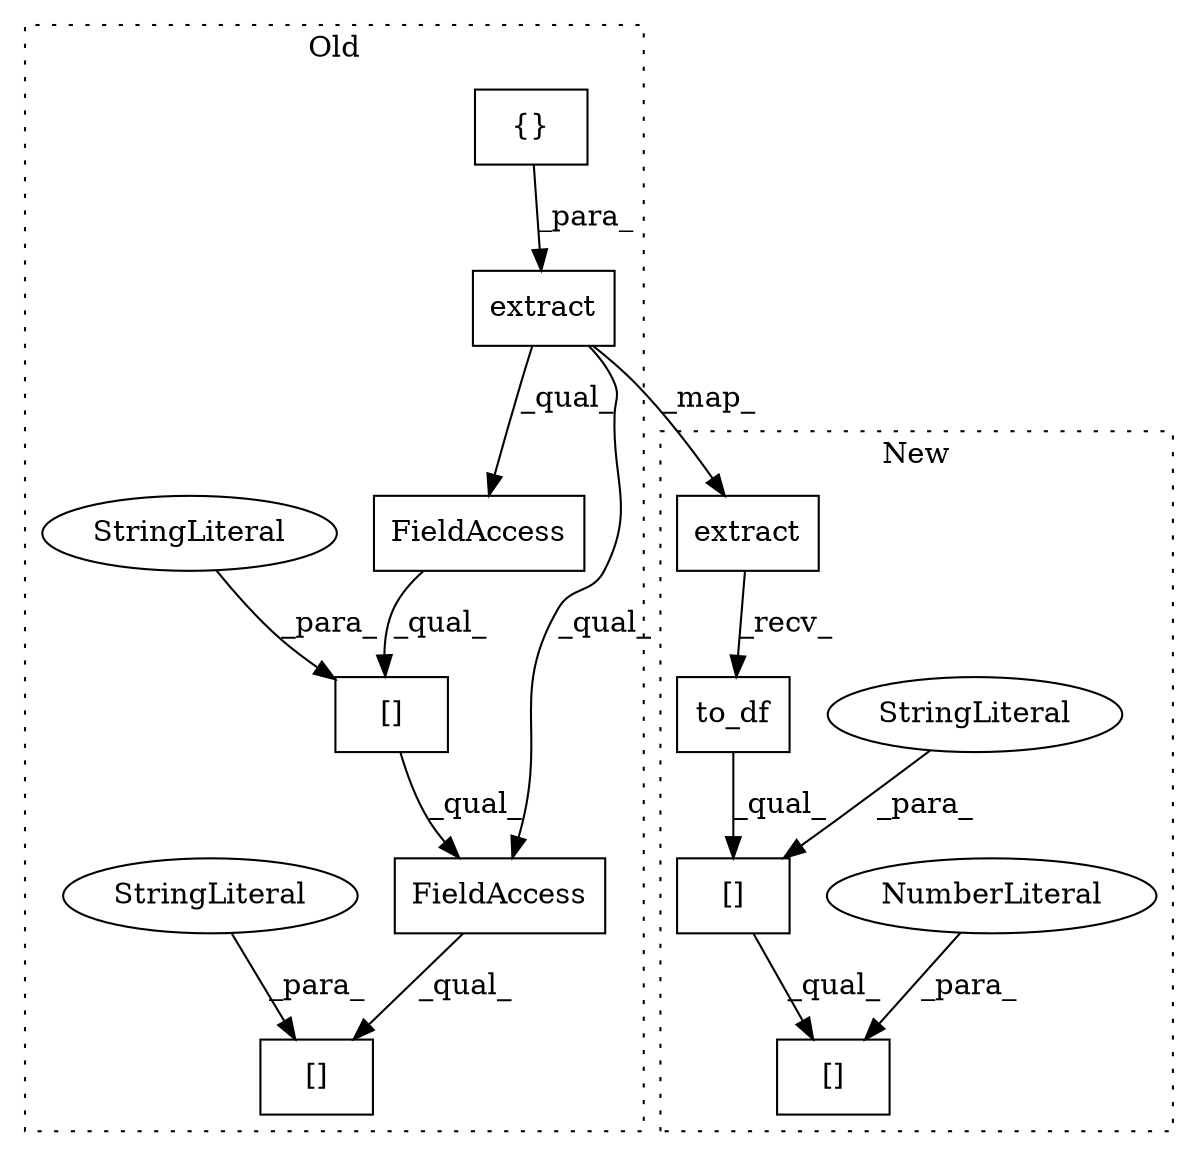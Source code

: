 digraph G {
subgraph cluster0 {
1 [label="{}" a="4" s="6344,6365" l="1,1" shape="box"];
3 [label="[]" a="2" s="6383,6412" l="9,1" shape="box"];
4 [label="StringLiteral" a="45" s="6392" l="20" shape="ellipse"];
7 [label="FieldAccess" a="22" s="6383" l="35" shape="box"];
8 [label="[]" a="2" s="6383,6430" l="36,1" shape="box"];
11 [label="FieldAccess" a="22" s="6383" l="8" shape="box"];
12 [label="StringLiteral" a="45" s="6419" l="11" shape="ellipse"];
14 [label="extract" a="32" s="6327,6366" l="8,1" shape="box"];
label = "Old";
style="dotted";
}
subgraph cluster1 {
2 [label="to_df" a="32" s="6307" l="7" shape="box"];
5 [label="[]" a="2" s="6330,6348" l="7,1" shape="box"];
6 [label="StringLiteral" a="45" s="6337" l="11" shape="ellipse"];
9 [label="[]" a="2" s="6330,6351" l="20,1" shape="box"];
10 [label="NumberLiteral" a="34" s="6350" l="1" shape="ellipse"];
13 [label="extract" a="32" s="6293,6305" l="8,1" shape="box"];
label = "New";
style="dotted";
}
1 -> 14 [label="_para_"];
2 -> 5 [label="_qual_"];
3 -> 7 [label="_qual_"];
4 -> 3 [label="_para_"];
5 -> 9 [label="_qual_"];
6 -> 5 [label="_para_"];
7 -> 8 [label="_qual_"];
10 -> 9 [label="_para_"];
11 -> 3 [label="_qual_"];
12 -> 8 [label="_para_"];
13 -> 2 [label="_recv_"];
14 -> 11 [label="_qual_"];
14 -> 13 [label="_map_"];
14 -> 7 [label="_qual_"];
}